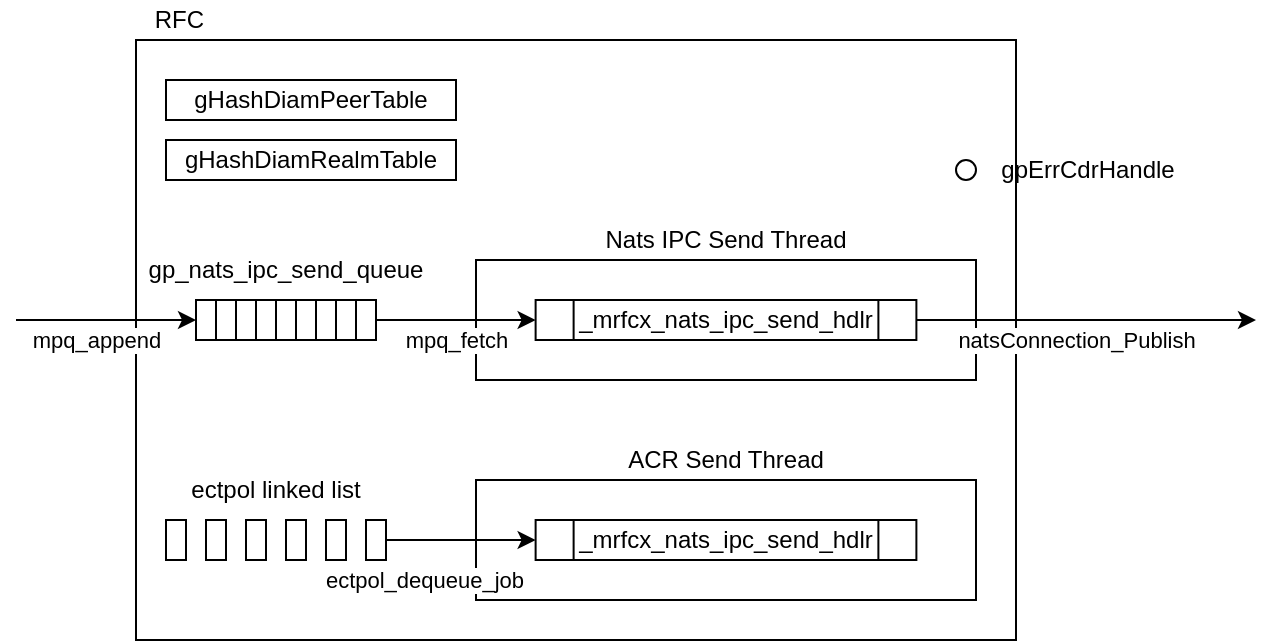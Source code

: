 <mxfile version="28.0.7">
  <diagram name="페이지-1" id="NueoPwY-g3Gd9_wfFGW5">
    <mxGraphModel dx="570" dy="297" grid="1" gridSize="10" guides="1" tooltips="1" connect="1" arrows="1" fold="1" page="1" pageScale="1" pageWidth="827" pageHeight="1169" math="0" shadow="0">
      <root>
        <mxCell id="0" />
        <mxCell id="1" parent="0" />
        <mxCell id="D_4GDyAFtXeE5NAdxXAP-26" value="" style="rounded=0;whiteSpace=wrap;html=1;" vertex="1" parent="1">
          <mxGeometry x="140" y="60" width="440" height="300" as="geometry" />
        </mxCell>
        <mxCell id="D_4GDyAFtXeE5NAdxXAP-39" value="" style="group" vertex="1" connectable="0" parent="1">
          <mxGeometry x="310" y="150" width="250" height="80" as="geometry" />
        </mxCell>
        <mxCell id="D_4GDyAFtXeE5NAdxXAP-14" value="" style="rounded=0;whiteSpace=wrap;html=1;" vertex="1" parent="D_4GDyAFtXeE5NAdxXAP-39">
          <mxGeometry y="20" width="250" height="60" as="geometry" />
        </mxCell>
        <mxCell id="D_4GDyAFtXeE5NAdxXAP-15" value="Nats IPC Send Thread" style="text;html=1;align=center;verticalAlign=middle;whiteSpace=wrap;rounded=0;" vertex="1" parent="D_4GDyAFtXeE5NAdxXAP-39">
          <mxGeometry width="250" height="20" as="geometry" />
        </mxCell>
        <mxCell id="D_4GDyAFtXeE5NAdxXAP-30" value="_mrfcx_nats_ipc_send_hdlr" style="shape=process;whiteSpace=wrap;html=1;backgroundOutline=1;" vertex="1" parent="D_4GDyAFtXeE5NAdxXAP-39">
          <mxGeometry x="29.811" y="40" width="190.385" height="20" as="geometry" />
        </mxCell>
        <mxCell id="D_4GDyAFtXeE5NAdxXAP-13" value="" style="group" vertex="1" connectable="0" parent="1">
          <mxGeometry x="145" y="170" width="140" height="40" as="geometry" />
        </mxCell>
        <mxCell id="D_4GDyAFtXeE5NAdxXAP-2" value="" style="rounded=0;whiteSpace=wrap;html=1;" vertex="1" parent="D_4GDyAFtXeE5NAdxXAP-13">
          <mxGeometry x="25" y="20" width="10" height="20" as="geometry" />
        </mxCell>
        <mxCell id="D_4GDyAFtXeE5NAdxXAP-4" value="" style="rounded=0;whiteSpace=wrap;html=1;" vertex="1" parent="D_4GDyAFtXeE5NAdxXAP-13">
          <mxGeometry x="35" y="20" width="10" height="20" as="geometry" />
        </mxCell>
        <mxCell id="D_4GDyAFtXeE5NAdxXAP-5" value="" style="rounded=0;whiteSpace=wrap;html=1;" vertex="1" parent="D_4GDyAFtXeE5NAdxXAP-13">
          <mxGeometry x="45" y="20" width="10" height="20" as="geometry" />
        </mxCell>
        <mxCell id="D_4GDyAFtXeE5NAdxXAP-6" value="" style="rounded=0;whiteSpace=wrap;html=1;" vertex="1" parent="D_4GDyAFtXeE5NAdxXAP-13">
          <mxGeometry x="55" y="20" width="10" height="20" as="geometry" />
        </mxCell>
        <mxCell id="D_4GDyAFtXeE5NAdxXAP-7" value="" style="rounded=0;whiteSpace=wrap;html=1;" vertex="1" parent="D_4GDyAFtXeE5NAdxXAP-13">
          <mxGeometry x="65" y="20" width="10" height="20" as="geometry" />
        </mxCell>
        <mxCell id="D_4GDyAFtXeE5NAdxXAP-8" value="" style="rounded=0;whiteSpace=wrap;html=1;" vertex="1" parent="D_4GDyAFtXeE5NAdxXAP-13">
          <mxGeometry x="75" y="20" width="10" height="20" as="geometry" />
        </mxCell>
        <mxCell id="D_4GDyAFtXeE5NAdxXAP-9" value="" style="rounded=0;whiteSpace=wrap;html=1;" vertex="1" parent="D_4GDyAFtXeE5NAdxXAP-13">
          <mxGeometry x="85" y="20" width="10" height="20" as="geometry" />
        </mxCell>
        <mxCell id="D_4GDyAFtXeE5NAdxXAP-10" value="" style="rounded=0;whiteSpace=wrap;html=1;" vertex="1" parent="D_4GDyAFtXeE5NAdxXAP-13">
          <mxGeometry x="95" y="20" width="10" height="20" as="geometry" />
        </mxCell>
        <mxCell id="D_4GDyAFtXeE5NAdxXAP-11" value="" style="rounded=0;whiteSpace=wrap;html=1;" vertex="1" parent="D_4GDyAFtXeE5NAdxXAP-13">
          <mxGeometry x="105" y="20" width="10" height="20" as="geometry" />
        </mxCell>
        <mxCell id="D_4GDyAFtXeE5NAdxXAP-12" value="gp_nats_ipc_send_queue" style="text;html=1;align=center;verticalAlign=middle;whiteSpace=wrap;rounded=0;" vertex="1" parent="D_4GDyAFtXeE5NAdxXAP-13">
          <mxGeometry width="140" height="10" as="geometry" />
        </mxCell>
        <mxCell id="D_4GDyAFtXeE5NAdxXAP-16" value="" style="endArrow=classic;html=1;rounded=0;entryX=0;entryY=0.5;entryDx=0;entryDy=0;" edge="1" parent="1" target="D_4GDyAFtXeE5NAdxXAP-2">
          <mxGeometry width="50" height="50" relative="1" as="geometry">
            <mxPoint x="80" y="200" as="sourcePoint" />
            <mxPoint x="90" y="170" as="targetPoint" />
            <Array as="points">
              <mxPoint x="130" y="200" />
            </Array>
          </mxGeometry>
        </mxCell>
        <mxCell id="D_4GDyAFtXeE5NAdxXAP-25" value="mpq_append" style="edgeLabel;html=1;align=center;verticalAlign=middle;resizable=0;points=[];" vertex="1" connectable="0" parent="D_4GDyAFtXeE5NAdxXAP-16">
          <mxGeometry x="0.094" y="-1" relative="1" as="geometry">
            <mxPoint x="-9" y="9" as="offset" />
          </mxGeometry>
        </mxCell>
        <mxCell id="D_4GDyAFtXeE5NAdxXAP-23" style="edgeStyle=orthogonalEdgeStyle;rounded=0;orthogonalLoop=1;jettySize=auto;html=1;exitX=1;exitY=0.5;exitDx=0;exitDy=0;entryX=0;entryY=0.5;entryDx=0;entryDy=0;" edge="1" parent="1" source="D_4GDyAFtXeE5NAdxXAP-11" target="D_4GDyAFtXeE5NAdxXAP-30">
          <mxGeometry relative="1" as="geometry">
            <Array as="points">
              <mxPoint x="280" y="200" />
              <mxPoint x="280" y="200" />
            </Array>
          </mxGeometry>
        </mxCell>
        <mxCell id="D_4GDyAFtXeE5NAdxXAP-24" value="mpq_fetch" style="edgeLabel;html=1;align=center;verticalAlign=middle;resizable=0;points=[];" vertex="1" connectable="0" parent="D_4GDyAFtXeE5NAdxXAP-23">
          <mxGeometry x="0.077" relative="1" as="geometry">
            <mxPoint x="-3" y="10" as="offset" />
          </mxGeometry>
        </mxCell>
        <mxCell id="D_4GDyAFtXeE5NAdxXAP-29" value="&amp;nbsp;RFC" style="text;html=1;align=center;verticalAlign=middle;whiteSpace=wrap;rounded=0;" vertex="1" parent="1">
          <mxGeometry x="140" y="40" width="40" height="20" as="geometry" />
        </mxCell>
        <mxCell id="D_4GDyAFtXeE5NAdxXAP-33" value="gHashDiamPeerTable" style="rounded=0;whiteSpace=wrap;html=1;" vertex="1" parent="1">
          <mxGeometry x="155" y="80" width="145" height="20" as="geometry" />
        </mxCell>
        <mxCell id="D_4GDyAFtXeE5NAdxXAP-34" value="gHashDiamRealmTable" style="rounded=0;whiteSpace=wrap;html=1;" vertex="1" parent="1">
          <mxGeometry x="155" y="110" width="145" height="20" as="geometry" />
        </mxCell>
        <mxCell id="D_4GDyAFtXeE5NAdxXAP-37" value="" style="group" vertex="1" connectable="0" parent="1">
          <mxGeometry x="550" y="120" width="120" height="10" as="geometry" />
        </mxCell>
        <mxCell id="D_4GDyAFtXeE5NAdxXAP-35" value="" style="ellipse;whiteSpace=wrap;html=1;aspect=fixed;" vertex="1" parent="D_4GDyAFtXeE5NAdxXAP-37">
          <mxGeometry width="10" height="10" as="geometry" />
        </mxCell>
        <mxCell id="D_4GDyAFtXeE5NAdxXAP-36" value="gpErrCdrHandle" style="text;html=1;align=center;verticalAlign=middle;whiteSpace=wrap;rounded=0;" vertex="1" parent="D_4GDyAFtXeE5NAdxXAP-37">
          <mxGeometry x="12" width="108" height="10" as="geometry" />
        </mxCell>
        <mxCell id="D_4GDyAFtXeE5NAdxXAP-27" style="edgeStyle=orthogonalEdgeStyle;rounded=0;orthogonalLoop=1;jettySize=auto;html=1;exitX=1;exitY=0.5;exitDx=0;exitDy=0;" edge="1" parent="1" source="D_4GDyAFtXeE5NAdxXAP-30">
          <mxGeometry relative="1" as="geometry">
            <mxPoint x="700" y="200" as="targetPoint" />
            <mxPoint x="552.085" y="210" as="sourcePoint" />
            <Array as="points">
              <mxPoint x="590" y="200" />
              <mxPoint x="590" y="200" />
            </Array>
          </mxGeometry>
        </mxCell>
        <mxCell id="D_4GDyAFtXeE5NAdxXAP-28" value="natsConnection_Publish" style="edgeLabel;html=1;align=center;verticalAlign=middle;resizable=0;points=[];" vertex="1" connectable="0" parent="D_4GDyAFtXeE5NAdxXAP-27">
          <mxGeometry x="-0.145" y="3" relative="1" as="geometry">
            <mxPoint x="7" y="13" as="offset" />
          </mxGeometry>
        </mxCell>
        <mxCell id="D_4GDyAFtXeE5NAdxXAP-41" value="" style="group" vertex="1" connectable="0" parent="1">
          <mxGeometry x="310" y="260" width="250" height="80" as="geometry" />
        </mxCell>
        <mxCell id="D_4GDyAFtXeE5NAdxXAP-38" value="" style="rounded=0;whiteSpace=wrap;html=1;" vertex="1" parent="D_4GDyAFtXeE5NAdxXAP-41">
          <mxGeometry y="20" width="250" height="60" as="geometry" />
        </mxCell>
        <mxCell id="D_4GDyAFtXeE5NAdxXAP-40" value="ACR S&lt;span style=&quot;background-color: transparent; color: light-dark(rgb(0, 0, 0), rgb(255, 255, 255));&quot;&gt;end Thread&lt;/span&gt;" style="text;html=1;align=center;verticalAlign=middle;whiteSpace=wrap;rounded=0;" vertex="1" parent="D_4GDyAFtXeE5NAdxXAP-41">
          <mxGeometry width="250" height="20" as="geometry" />
        </mxCell>
        <mxCell id="D_4GDyAFtXeE5NAdxXAP-55" value="_mrfcx_nats_ipc_send_hdlr" style="shape=process;whiteSpace=wrap;html=1;backgroundOutline=1;" vertex="1" parent="D_4GDyAFtXeE5NAdxXAP-41">
          <mxGeometry x="29.81" y="40" width="190.385" height="20" as="geometry" />
        </mxCell>
        <mxCell id="D_4GDyAFtXeE5NAdxXAP-56" value="ectpol_dequeue_job" style="edgeStyle=orthogonalEdgeStyle;rounded=0;orthogonalLoop=1;jettySize=auto;html=1;exitX=1;exitY=0.5;exitDx=0;exitDy=0;" edge="1" parent="1" source="D_4GDyAFtXeE5NAdxXAP-51" target="D_4GDyAFtXeE5NAdxXAP-55">
          <mxGeometry x="-0.499" y="-20" relative="1" as="geometry">
            <mxPoint x="300" y="401.667" as="sourcePoint" />
            <mxPoint as="offset" />
          </mxGeometry>
        </mxCell>
        <mxCell id="D_4GDyAFtXeE5NAdxXAP-61" value="" style="group" vertex="1" connectable="0" parent="1">
          <mxGeometry x="140" y="280" width="140" height="40" as="geometry" />
        </mxCell>
        <mxCell id="D_4GDyAFtXeE5NAdxXAP-43" value="" style="rounded=0;whiteSpace=wrap;html=1;" vertex="1" parent="D_4GDyAFtXeE5NAdxXAP-61">
          <mxGeometry x="15" y="20" width="10" height="20" as="geometry" />
        </mxCell>
        <mxCell id="D_4GDyAFtXeE5NAdxXAP-44" value="" style="rounded=0;whiteSpace=wrap;html=1;" vertex="1" parent="D_4GDyAFtXeE5NAdxXAP-61">
          <mxGeometry x="35" y="20" width="10" height="20" as="geometry" />
        </mxCell>
        <mxCell id="D_4GDyAFtXeE5NAdxXAP-45" value="" style="rounded=0;whiteSpace=wrap;html=1;" vertex="1" parent="D_4GDyAFtXeE5NAdxXAP-61">
          <mxGeometry x="55" y="20" width="10" height="20" as="geometry" />
        </mxCell>
        <mxCell id="D_4GDyAFtXeE5NAdxXAP-49" value="" style="rounded=0;whiteSpace=wrap;html=1;" vertex="1" parent="D_4GDyAFtXeE5NAdxXAP-61">
          <mxGeometry x="75" y="20" width="10" height="20" as="geometry" />
        </mxCell>
        <mxCell id="D_4GDyAFtXeE5NAdxXAP-50" value="" style="rounded=0;whiteSpace=wrap;html=1;" vertex="1" parent="D_4GDyAFtXeE5NAdxXAP-61">
          <mxGeometry x="95" y="20" width="10" height="20" as="geometry" />
        </mxCell>
        <mxCell id="D_4GDyAFtXeE5NAdxXAP-51" value="" style="rounded=0;whiteSpace=wrap;html=1;" vertex="1" parent="D_4GDyAFtXeE5NAdxXAP-61">
          <mxGeometry x="115" y="20" width="10" height="20" as="geometry" />
        </mxCell>
        <mxCell id="D_4GDyAFtXeE5NAdxXAP-52" value="ectpol linked list" style="text;html=1;align=center;verticalAlign=middle;whiteSpace=wrap;rounded=0;" vertex="1" parent="D_4GDyAFtXeE5NAdxXAP-61">
          <mxGeometry width="140" height="10" as="geometry" />
        </mxCell>
      </root>
    </mxGraphModel>
  </diagram>
</mxfile>

